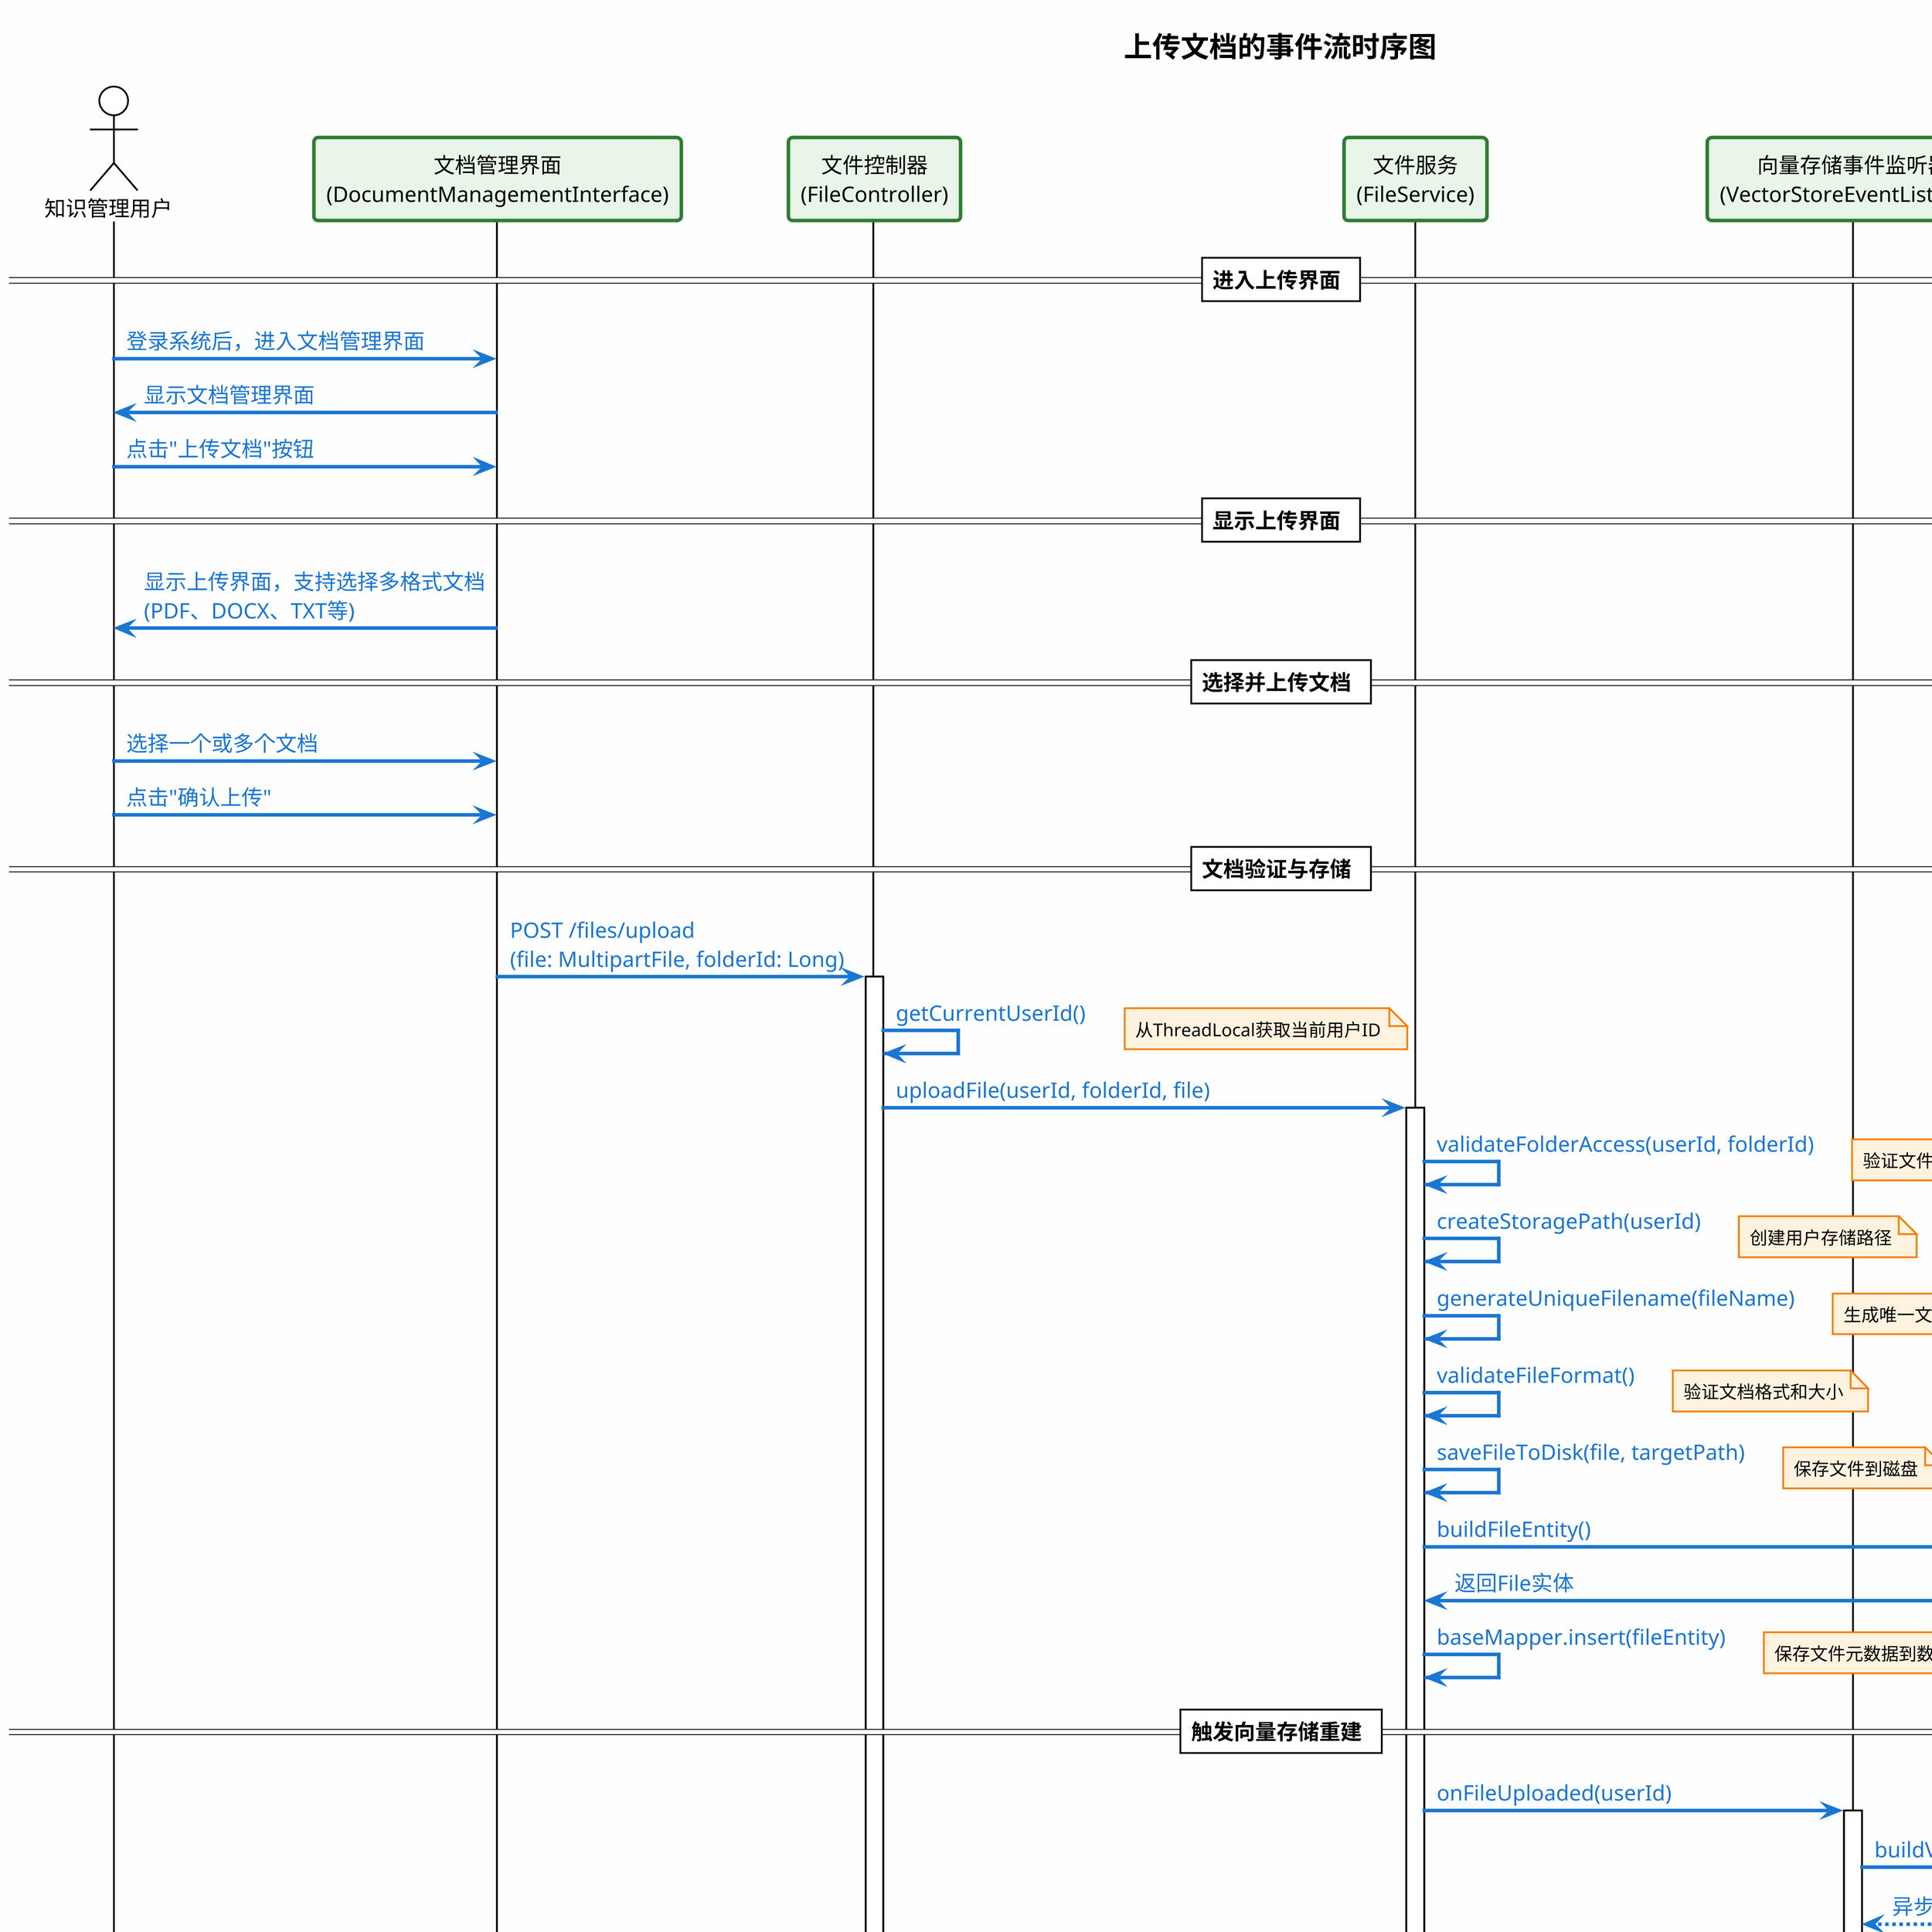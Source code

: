 @startuml 上传文档的事件流

!theme plain
' 设置高清输出参数
skinparam dpi 300
scale 3600 width
scale 2400 height

' 设置中文字体支持和字体大小
skinparam defaultFontName "Microsoft YaHei,SimHei,Arial Unicode MS,sans-serif"
skinparam defaultFontSize 12
skinparam titleFontSize 16
skinparam participantFontSize 12
skinparam noteFontSize 10

skinparam backgroundColor #FEFEFE
skinparam participant {
    BackgroundColor #E8F5E8
    BorderColor #2E7D32
    BorderThickness 2
}
skinparam note {
    BackgroundColor #FFF3E0
    BorderColor #F57C00
    BorderThickness 1
}
skinparam arrow {
    Color #1976D2
    FontColor #1976D2
    Thickness 2
}

title 上传文档的事件流时序图

actor "知识管理用户" as User
participant "文档管理界面\n(DocumentManagementInterface)" as UI
participant "文件控制器\n(FileController)" as FileController
participant "文件服务\n(FileService)" as FileService
participant "向量存储事件监听器\n(VectorStoreEventListener)" as EventListener
participant "RAG客户端服务\n(RagClientService)" as RagService
entity "文件\n(File)" as FileEntity
entity "用户\n(User)" as UserEntity

== 进入上传界面 ==
User -> UI: 登录系统后，进入文档管理界面
UI -> User: 显示文档管理界面
User -> UI: 点击"上传文档"按钮

== 显示上传界面 ==
UI -> User: 显示上传界面，支持选择多格式文档\n(PDF、DOCX、TXT等)

== 选择并上传文档 ==
User -> UI: 选择一个或多个文档
User -> UI: 点击"确认上传"

== 文档验证与存储 ==
UI -> FileController: POST /files/upload\n(file: MultipartFile, folderId: Long)
activate FileController

FileController -> FileController: getCurrentUserId()
note right: 从ThreadLocal获取当前用户ID

FileController -> FileService: uploadFile(userId, folderId, file)
activate FileService

FileService -> FileService: validateFolderAccess(userId, folderId)
note right: 验证文件夹访问权限

FileService -> FileService: createStoragePath(userId)
note right: 创建用户存储路径

FileService -> FileService: generateUniqueFilename(fileName)
note right: 生成唯一文件名

FileService -> FileService: validateFileFormat()
note right: 验证文档格式和大小

FileService -> FileService: saveFileToDisk(file, targetPath)
note right: 保存文件到磁盘

FileService -> FileEntity: buildFileEntity()
activate FileEntity
FileEntity -> FileService: 返回File实体
deactivate FileEntity

FileService -> FileService: baseMapper.insert(fileEntity)
note right: 保存文件元数据到数据库

== 触发向量存储重建 ==
FileService -> EventListener: onFileUploaded(userId)
activate EventListener

EventListener -> RagService: buildVectorStoreAsync(userId, true)
activate RagService
note right: 异步重建向量存储
RagService --> EventListener: 异步处理
deactivate RagService

EventListener --> FileService: 事件处理完成
deactivate EventListener

FileService -> FileController: 返回上传成功的文件信息
deactivate FileService

FileController -> UI: 返回Result<File>
deactivate FileController

== 更新界面显示 ==
UI -> UI: 更新文档列表
UI -> UI: 更新文件夹视图
UI -> User: 显示上传成功提示

== 可选：在线编辑文档 ==
alt 用户选择在线编辑
    User -> UI: 选择在线编辑文档
    UI -> FileController: POST /files/create-text
    FileController -> FileService: createTextFile(userId, folderId, fileName, content)
    FileService -> FileService: 保存为.txt格式
    FileService -> EventListener: onFileCreated(userId)
    EventListener -> RagService: buildVectorStoreAsync(userId, true)
    FileService -> FileController: 返回创建的文件
    FileController -> UI: 返回Result<File>
    UI -> User: 显示编辑成功
end

== 退出上传界面 ==
User -> UI: 选择退出上传界面
UI -> User: 返回文档管理界面

note over User, RagService
    后置条件：
    - 文档成功上传至系统并显示在文档列表中
    - 向量存储异步重建，支持后续智能问答
    - 文件元数据保存到数据库
    - 物理文件存储到指定路径
end note

@enduml

